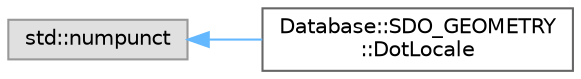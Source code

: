 digraph "Gráfico de jerarquía de clases"
{
 // LATEX_PDF_SIZE
  bgcolor="transparent";
  edge [fontname=Helvetica,fontsize=10,labelfontname=Helvetica,labelfontsize=10];
  node [fontname=Helvetica,fontsize=10,shape=box,height=0.2,width=0.4];
  rankdir="LR";
  Node0 [id="Node000000",label="std::numpunct",height=0.2,width=0.4,color="grey60", fillcolor="#E0E0E0", style="filled",tooltip=" "];
  Node0 -> Node1 [id="edge82_Node000000_Node000001",dir="back",color="steelblue1",style="solid",tooltip=" "];
  Node1 [id="Node000001",label="Database::SDO_GEOMETRY\l::DotLocale",height=0.2,width=0.4,color="grey40", fillcolor="white", style="filled",URL="$d2/d04/class_database_1_1_s_d_o___g_e_o_m_e_t_r_y_1_1_dot_locale.html",tooltip=" "];
}
